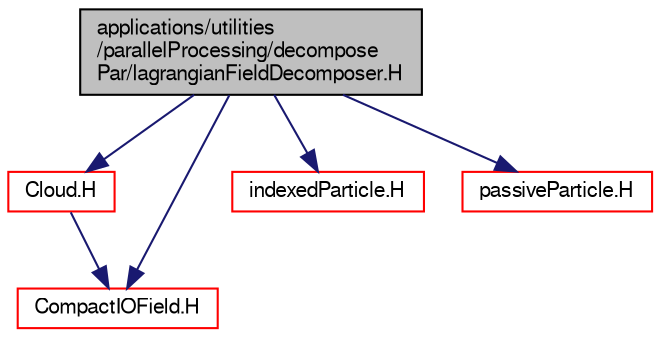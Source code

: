 digraph "applications/utilities/parallelProcessing/decomposePar/lagrangianFieldDecomposer.H"
{
  bgcolor="transparent";
  edge [fontname="FreeSans",fontsize="10",labelfontname="FreeSans",labelfontsize="10"];
  node [fontname="FreeSans",fontsize="10",shape=record];
  Node0 [label="applications/utilities\l/parallelProcessing/decompose\lPar/lagrangianFieldDecomposer.H",height=0.2,width=0.4,color="black", fillcolor="grey75", style="filled", fontcolor="black"];
  Node0 -> Node1 [color="midnightblue",fontsize="10",style="solid",fontname="FreeSans"];
  Node1 [label="Cloud.H",height=0.2,width=0.4,color="red",URL="$a04847.html"];
  Node1 -> Node105 [color="midnightblue",fontsize="10",style="solid",fontname="FreeSans"];
  Node105 [label="CompactIOField.H",height=0.2,width=0.4,color="red",URL="$a09011.html"];
  Node0 -> Node105 [color="midnightblue",fontsize="10",style="solid",fontname="FreeSans"];
  Node0 -> Node223 [color="midnightblue",fontsize="10",style="solid",fontname="FreeSans"];
  Node223 [label="indexedParticle.H",height=0.2,width=0.4,color="red",URL="$a04853.html"];
  Node0 -> Node296 [color="midnightblue",fontsize="10",style="solid",fontname="FreeSans"];
  Node296 [label="passiveParticle.H",height=0.2,width=0.4,color="red",URL="$a04904.html"];
}
